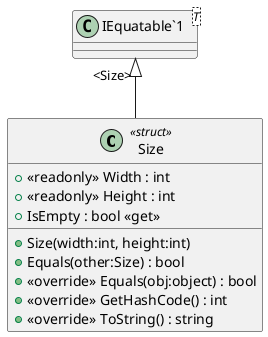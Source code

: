 @startuml
class Size <<struct>> {
    + <<readonly>> Width : int
    + <<readonly>> Height : int
    + Size(width:int, height:int)
    + IsEmpty : bool <<get>>
    + Equals(other:Size) : bool
    + <<override>> Equals(obj:object) : bool
    + <<override>> GetHashCode() : int
    + <<override>> ToString() : string
}
class "IEquatable`1"<T> {
}
"IEquatable`1" "<Size>" <|-- Size
@enduml
